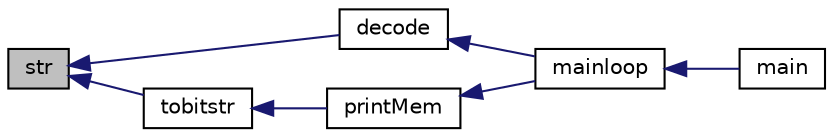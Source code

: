 digraph "str"
{
  edge [fontname="Helvetica",fontsize="10",labelfontname="Helvetica",labelfontsize="10"];
  node [fontname="Helvetica",fontsize="10",shape=record];
  rankdir="LR";
  Node1 [label="str",height=0.2,width=0.4,color="black", fillcolor="grey75", style="filled", fontcolor="black"];
  Node1 -> Node2 [dir="back",color="midnightblue",fontsize="10",style="solid",fontname="Helvetica"];
  Node2 [label="decode",height=0.2,width=0.4,color="black", fillcolor="white", style="filled",URL="$vm4_8h.html#a1dac25deb8d40b4e3c0669d6f3da838c"];
  Node2 -> Node3 [dir="back",color="midnightblue",fontsize="10",style="solid",fontname="Helvetica"];
  Node3 [label="mainloop",height=0.2,width=0.4,color="black", fillcolor="white", style="filled",URL="$vm4_8h.html#a163b8ef79e9c3b78e61496dc999cbb1e"];
  Node3 -> Node4 [dir="back",color="midnightblue",fontsize="10",style="solid",fontname="Helvetica"];
  Node4 [label="main",height=0.2,width=0.4,color="black", fillcolor="white", style="filled",URL="$main_8c.html#a3c04138a5bfe5d72780bb7e82a18e627"];
  Node1 -> Node5 [dir="back",color="midnightblue",fontsize="10",style="solid",fontname="Helvetica"];
  Node5 [label="tobitstr",height=0.2,width=0.4,color="black", fillcolor="white", style="filled",URL="$vm4_8h.html#a92c4e755088fb36df4317deb0e16045e"];
  Node5 -> Node6 [dir="back",color="midnightblue",fontsize="10",style="solid",fontname="Helvetica"];
  Node6 [label="printMem",height=0.2,width=0.4,color="black", fillcolor="white", style="filled",URL="$vm4_8h.html#a3f43e890f975783fb9e9d63bb7d958bf"];
  Node6 -> Node3 [dir="back",color="midnightblue",fontsize="10",style="solid",fontname="Helvetica"];
}
